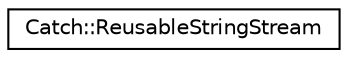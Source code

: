 digraph "Graphical Class Hierarchy"
{
  edge [fontname="Helvetica",fontsize="10",labelfontname="Helvetica",labelfontsize="10"];
  node [fontname="Helvetica",fontsize="10",shape=record];
  rankdir="LR";
  Node1 [label="Catch::ReusableStringStream",height=0.2,width=0.4,color="black", fillcolor="white", style="filled",URL="$d9/d54/classCatch_1_1ReusableStringStream.html"];
}

